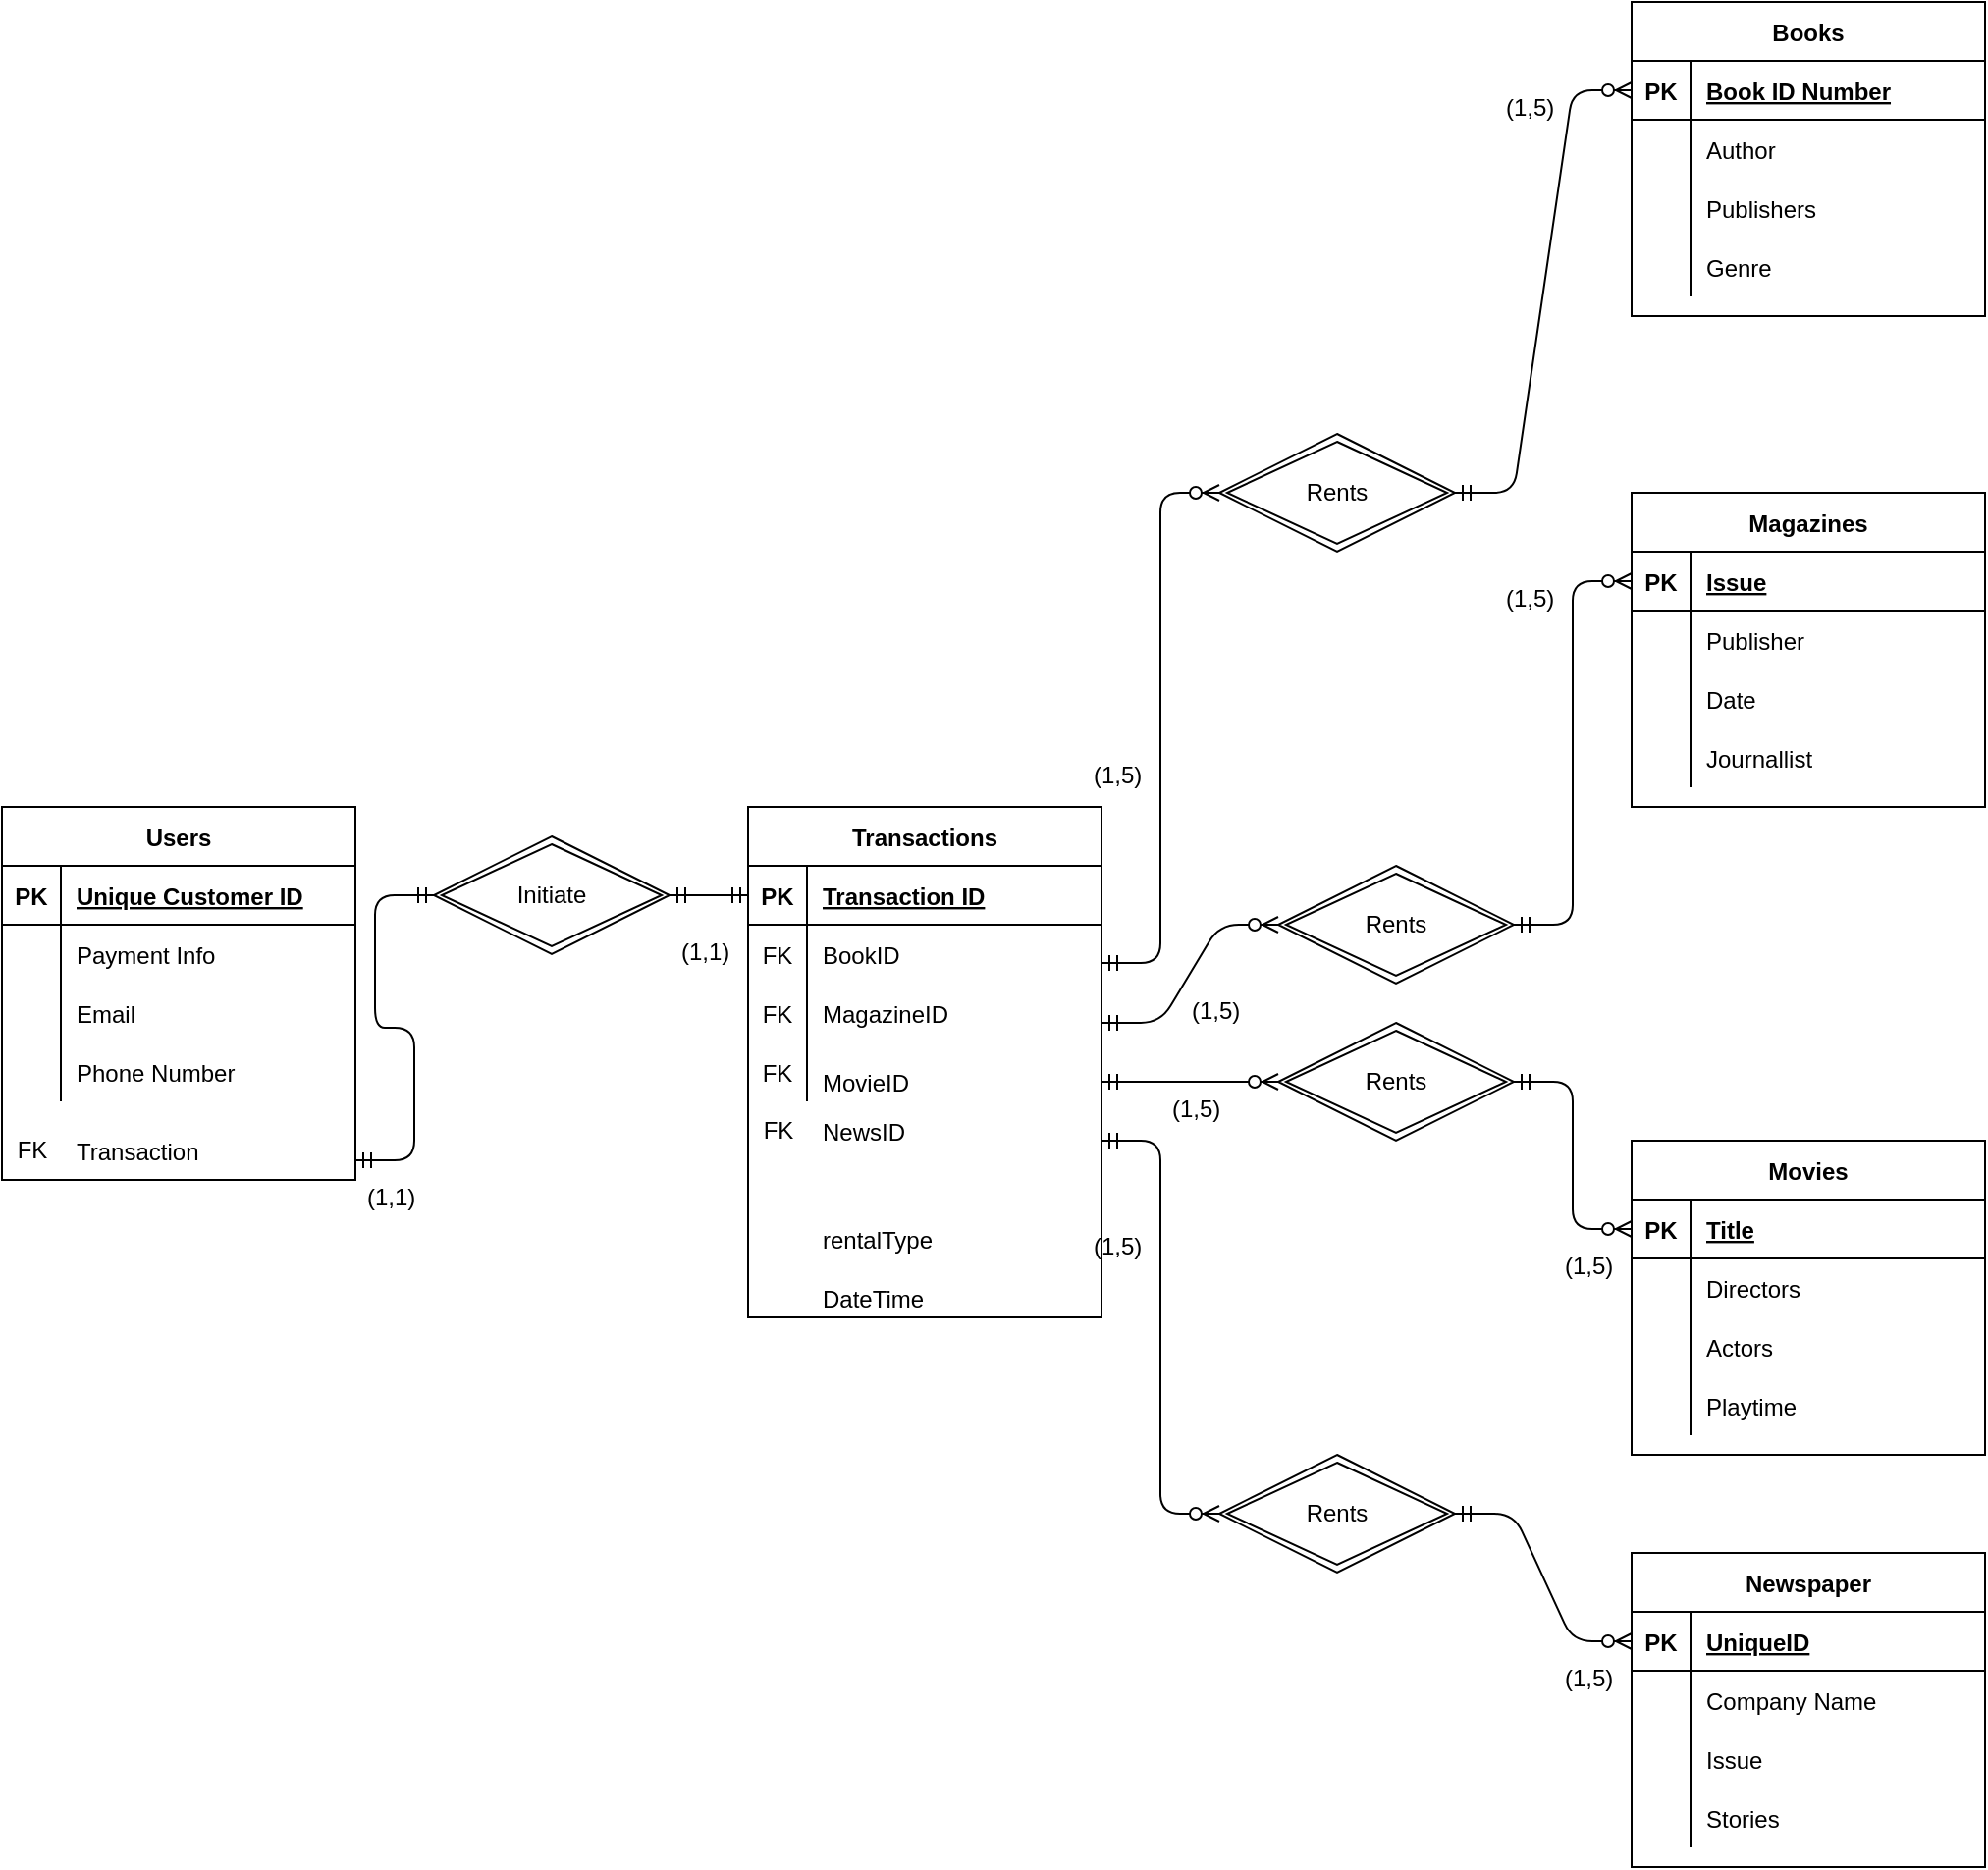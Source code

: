 <mxfile version="13.10.0" type="device"><diagram id="R2lEEEUBdFMjLlhIrx00" name="Page-1"><mxGraphModel dx="2059" dy="675" grid="1" gridSize="10" guides="1" tooltips="1" connect="1" arrows="1" fold="1" page="1" pageScale="1" pageWidth="850" pageHeight="1100" math="0" shadow="0" extFonts="Permanent Marker^https://fonts.googleapis.com/css?family=Permanent+Marker"><root><mxCell id="0"/><mxCell id="1" parent="0"/><mxCell id="LMN8gbbjRYNbSTz5AZTM-2" value="Users" style="shape=table;startSize=30;container=1;collapsible=1;childLayout=tableLayout;fixedRows=1;rowLines=0;fontStyle=1;align=center;resizeLast=1;" parent="1" vertex="1"><mxGeometry x="-70" y="520" width="180" height="190" as="geometry"/></mxCell><mxCell id="LMN8gbbjRYNbSTz5AZTM-3" value="" style="shape=partialRectangle;collapsible=0;dropTarget=0;pointerEvents=0;fillColor=none;top=0;left=0;bottom=1;right=0;points=[[0,0.5],[1,0.5]];portConstraint=eastwest;" parent="LMN8gbbjRYNbSTz5AZTM-2" vertex="1"><mxGeometry y="30" width="180" height="30" as="geometry"/></mxCell><mxCell id="LMN8gbbjRYNbSTz5AZTM-4" value="PK" style="shape=partialRectangle;connectable=0;fillColor=none;top=0;left=0;bottom=0;right=0;fontStyle=1;overflow=hidden;" parent="LMN8gbbjRYNbSTz5AZTM-3" vertex="1"><mxGeometry width="30" height="30" as="geometry"/></mxCell><mxCell id="LMN8gbbjRYNbSTz5AZTM-5" value="Unique Customer ID" style="shape=partialRectangle;connectable=0;fillColor=none;top=0;left=0;bottom=0;right=0;align=left;spacingLeft=6;fontStyle=5;overflow=hidden;" parent="LMN8gbbjRYNbSTz5AZTM-3" vertex="1"><mxGeometry x="30" width="150" height="30" as="geometry"/></mxCell><mxCell id="LMN8gbbjRYNbSTz5AZTM-6" value="" style="shape=partialRectangle;collapsible=0;dropTarget=0;pointerEvents=0;fillColor=none;top=0;left=0;bottom=0;right=0;points=[[0,0.5],[1,0.5]];portConstraint=eastwest;" parent="LMN8gbbjRYNbSTz5AZTM-2" vertex="1"><mxGeometry y="60" width="180" height="30" as="geometry"/></mxCell><mxCell id="LMN8gbbjRYNbSTz5AZTM-7" value="" style="shape=partialRectangle;connectable=0;fillColor=none;top=0;left=0;bottom=0;right=0;editable=1;overflow=hidden;" parent="LMN8gbbjRYNbSTz5AZTM-6" vertex="1"><mxGeometry width="30" height="30" as="geometry"/></mxCell><mxCell id="LMN8gbbjRYNbSTz5AZTM-8" value="Payment Info" style="shape=partialRectangle;connectable=0;fillColor=none;top=0;left=0;bottom=0;right=0;align=left;spacingLeft=6;overflow=hidden;" parent="LMN8gbbjRYNbSTz5AZTM-6" vertex="1"><mxGeometry x="30" width="150" height="30" as="geometry"/></mxCell><mxCell id="LMN8gbbjRYNbSTz5AZTM-9" value="" style="shape=partialRectangle;collapsible=0;dropTarget=0;pointerEvents=0;fillColor=none;top=0;left=0;bottom=0;right=0;points=[[0,0.5],[1,0.5]];portConstraint=eastwest;" parent="LMN8gbbjRYNbSTz5AZTM-2" vertex="1"><mxGeometry y="90" width="180" height="30" as="geometry"/></mxCell><mxCell id="LMN8gbbjRYNbSTz5AZTM-10" value="" style="shape=partialRectangle;connectable=0;fillColor=none;top=0;left=0;bottom=0;right=0;editable=1;overflow=hidden;" parent="LMN8gbbjRYNbSTz5AZTM-9" vertex="1"><mxGeometry width="30" height="30" as="geometry"/></mxCell><mxCell id="LMN8gbbjRYNbSTz5AZTM-11" value="Email" style="shape=partialRectangle;connectable=0;fillColor=none;top=0;left=0;bottom=0;right=0;align=left;spacingLeft=6;overflow=hidden;" parent="LMN8gbbjRYNbSTz5AZTM-9" vertex="1"><mxGeometry x="30" width="150" height="30" as="geometry"/></mxCell><mxCell id="LMN8gbbjRYNbSTz5AZTM-12" value="" style="shape=partialRectangle;collapsible=0;dropTarget=0;pointerEvents=0;fillColor=none;top=0;left=0;bottom=0;right=0;points=[[0,0.5],[1,0.5]];portConstraint=eastwest;" parent="LMN8gbbjRYNbSTz5AZTM-2" vertex="1"><mxGeometry y="120" width="180" height="30" as="geometry"/></mxCell><mxCell id="LMN8gbbjRYNbSTz5AZTM-13" value="" style="shape=partialRectangle;connectable=0;fillColor=none;top=0;left=0;bottom=0;right=0;editable=1;overflow=hidden;" parent="LMN8gbbjRYNbSTz5AZTM-12" vertex="1"><mxGeometry width="30" height="30" as="geometry"/></mxCell><mxCell id="LMN8gbbjRYNbSTz5AZTM-14" value="Phone Number" style="shape=partialRectangle;connectable=0;fillColor=none;top=0;left=0;bottom=0;right=0;align=left;spacingLeft=6;overflow=hidden;" parent="LMN8gbbjRYNbSTz5AZTM-12" vertex="1"><mxGeometry x="30" width="150" height="30" as="geometry"/></mxCell><mxCell id="LMN8gbbjRYNbSTz5AZTM-67" value="Transactions" style="shape=table;startSize=30;container=1;collapsible=1;childLayout=tableLayout;fixedRows=1;rowLines=0;fontStyle=1;align=center;resizeLast=1;" parent="1" vertex="1"><mxGeometry x="310" y="520" width="180" height="260" as="geometry"/></mxCell><mxCell id="LMN8gbbjRYNbSTz5AZTM-68" value="" style="shape=partialRectangle;collapsible=0;dropTarget=0;pointerEvents=0;fillColor=none;top=0;left=0;bottom=1;right=0;points=[[0,0.5],[1,0.5]];portConstraint=eastwest;" parent="LMN8gbbjRYNbSTz5AZTM-67" vertex="1"><mxGeometry y="30" width="180" height="30" as="geometry"/></mxCell><mxCell id="LMN8gbbjRYNbSTz5AZTM-69" value="PK" style="shape=partialRectangle;connectable=0;fillColor=none;top=0;left=0;bottom=0;right=0;fontStyle=1;overflow=hidden;" parent="LMN8gbbjRYNbSTz5AZTM-68" vertex="1"><mxGeometry width="30" height="30" as="geometry"/></mxCell><mxCell id="LMN8gbbjRYNbSTz5AZTM-70" value="Transaction ID" style="shape=partialRectangle;connectable=0;fillColor=none;top=0;left=0;bottom=0;right=0;align=left;spacingLeft=6;fontStyle=5;overflow=hidden;" parent="LMN8gbbjRYNbSTz5AZTM-68" vertex="1"><mxGeometry x="30" width="150" height="30" as="geometry"/></mxCell><mxCell id="LMN8gbbjRYNbSTz5AZTM-77" value="" style="shape=partialRectangle;collapsible=0;dropTarget=0;pointerEvents=0;fillColor=none;top=0;left=0;bottom=0;right=0;points=[[0,0.5],[1,0.5]];portConstraint=eastwest;" parent="LMN8gbbjRYNbSTz5AZTM-67" vertex="1"><mxGeometry y="60" width="180" height="30" as="geometry"/></mxCell><mxCell id="LMN8gbbjRYNbSTz5AZTM-78" value="FK" style="shape=partialRectangle;connectable=0;fillColor=none;top=0;left=0;bottom=0;right=0;editable=1;overflow=hidden;" parent="LMN8gbbjRYNbSTz5AZTM-77" vertex="1"><mxGeometry width="30" height="30" as="geometry"/></mxCell><mxCell id="LMN8gbbjRYNbSTz5AZTM-79" value="BookID" style="shape=partialRectangle;connectable=0;fillColor=none;top=0;left=0;bottom=0;right=0;align=left;spacingLeft=6;overflow=hidden;" parent="LMN8gbbjRYNbSTz5AZTM-77" vertex="1"><mxGeometry x="30" width="150" height="30" as="geometry"/></mxCell><mxCell id="LMN8gbbjRYNbSTz5AZTM-71" value="" style="shape=partialRectangle;collapsible=0;dropTarget=0;pointerEvents=0;fillColor=none;top=0;left=0;bottom=0;right=0;points=[[0,0.5],[1,0.5]];portConstraint=eastwest;" parent="LMN8gbbjRYNbSTz5AZTM-67" vertex="1"><mxGeometry y="90" width="180" height="30" as="geometry"/></mxCell><mxCell id="LMN8gbbjRYNbSTz5AZTM-72" value="FK" style="shape=partialRectangle;connectable=0;fillColor=none;top=0;left=0;bottom=0;right=0;editable=1;overflow=hidden;" parent="LMN8gbbjRYNbSTz5AZTM-71" vertex="1"><mxGeometry width="30" height="30" as="geometry"/></mxCell><mxCell id="LMN8gbbjRYNbSTz5AZTM-73" value="" style="shape=partialRectangle;connectable=0;fillColor=none;top=0;left=0;bottom=0;right=0;align=left;spacingLeft=6;overflow=hidden;" parent="LMN8gbbjRYNbSTz5AZTM-71" vertex="1"><mxGeometry x="30" width="150" height="30" as="geometry"/></mxCell><mxCell id="LMN8gbbjRYNbSTz5AZTM-74" value="" style="shape=partialRectangle;collapsible=0;dropTarget=0;pointerEvents=0;fillColor=none;top=0;left=0;bottom=0;right=0;points=[[0,0.5],[1,0.5]];portConstraint=eastwest;" parent="LMN8gbbjRYNbSTz5AZTM-67" vertex="1"><mxGeometry y="120" width="180" height="30" as="geometry"/></mxCell><mxCell id="LMN8gbbjRYNbSTz5AZTM-75" value="FK" style="shape=partialRectangle;connectable=0;fillColor=none;top=0;left=0;bottom=0;right=0;editable=1;overflow=hidden;" parent="LMN8gbbjRYNbSTz5AZTM-74" vertex="1"><mxGeometry width="30" height="30" as="geometry"/></mxCell><mxCell id="LMN8gbbjRYNbSTz5AZTM-76" value="" style="shape=partialRectangle;connectable=0;fillColor=none;top=0;left=0;bottom=0;right=0;align=left;spacingLeft=6;overflow=hidden;" parent="LMN8gbbjRYNbSTz5AZTM-74" vertex="1"><mxGeometry x="30" width="150" height="30" as="geometry"/></mxCell><mxCell id="LMN8gbbjRYNbSTz5AZTM-91" value="" style="edgeStyle=entityRelationEdgeStyle;fontSize=12;html=1;endArrow=ERzeroToMany;startArrow=ERmandOne;entryX=0;entryY=0.5;entryDx=0;entryDy=0;exitX=1;exitY=0.5;exitDx=0;exitDy=0;" parent="1" source="LMN8gbbjRYNbSTz5AZTM-96" target="LMN8gbbjRYNbSTz5AZTM-42" edge="1"><mxGeometry width="100" height="100" relative="1" as="geometry"><mxPoint x="490" y="599.5" as="sourcePoint"/><mxPoint x="540" y="599.5" as="targetPoint"/></mxGeometry></mxCell><mxCell id="LMN8gbbjRYNbSTz5AZTM-92" value="" style="edgeStyle=entityRelationEdgeStyle;fontSize=12;html=1;endArrow=ERzeroToMany;startArrow=ERmandOne;exitX=1;exitY=0.5;exitDx=0;exitDy=0;entryX=0;entryY=0.5;entryDx=0;entryDy=0;" parent="1" source="LMN8gbbjRYNbSTz5AZTM-98" target="LMN8gbbjRYNbSTz5AZTM-29" edge="1"><mxGeometry width="100" height="100" relative="1" as="geometry"><mxPoint x="490" y="630" as="sourcePoint"/><mxPoint x="550" y="630" as="targetPoint"/></mxGeometry></mxCell><mxCell id="LMN8gbbjRYNbSTz5AZTM-94" value="" style="edgeStyle=entityRelationEdgeStyle;fontSize=12;html=1;endArrow=ERzeroToMany;startArrow=ERmandOne;entryX=0;entryY=0.5;entryDx=0;entryDy=0;exitX=1;exitY=0.5;exitDx=0;exitDy=0;" parent="1" source="LMN8gbbjRYNbSTz5AZTM-102" target="LMN8gbbjRYNbSTz5AZTM-55" edge="1"><mxGeometry width="100" height="100" relative="1" as="geometry"><mxPoint x="490" y="690" as="sourcePoint"/><mxPoint x="540" y="690" as="targetPoint"/></mxGeometry></mxCell><mxCell id="LMN8gbbjRYNbSTz5AZTM-95" value="" style="edgeStyle=entityRelationEdgeStyle;fontSize=12;html=1;endArrow=ERzeroToMany;startArrow=ERmandOne;entryX=0;entryY=0.5;entryDx=0;entryDy=0;exitX=1;exitY=0.5;exitDx=0;exitDy=0;" parent="1" source="LMN8gbbjRYNbSTz5AZTM-100" target="LMN8gbbjRYNbSTz5AZTM-16" edge="1"><mxGeometry width="100" height="100" relative="1" as="geometry"><mxPoint x="490" y="660" as="sourcePoint"/><mxPoint x="540" y="660" as="targetPoint"/></mxGeometry></mxCell><mxCell id="LMN8gbbjRYNbSTz5AZTM-96" value="Rents&lt;span style=&quot;color: rgba(0 , 0 , 0 , 0) ; font-family: monospace ; font-size: 0px&quot;&gt;%3CmxGraphModel%3E%3Croot%3E%3CmxCell%20id%3D%220%22%2F%3E%3CmxCell%20id%3D%221%22%20parent%3D%220%22%2F%3E%3CmxCell%20id%3D%222%22%20value%3D%22Initiate%22%20style%3D%22shape%3Drhombus%3Bdouble%3D1%3Bperimeter%3DrhombusPerimeter%3BwhiteSpace%3Dwrap%3Bhtml%3D1%3Balign%3Dcenter%3B%22%20vertex%3D%221%22%20parent%3D%221%22%3E%3CmxGeometry%20x%3D%22160%22%20y%3D%22535%22%20width%3D%22120%22%20height%3D%2260%22%20as%3D%22geometry%22%2F%3E%3C%2FmxCell%3E%3C%2Froot%3E%3C%2FmxGraphModel%3E&lt;/span&gt;" style="shape=rhombus;double=1;perimeter=rhombusPerimeter;whiteSpace=wrap;html=1;align=center;" parent="1" vertex="1"><mxGeometry x="550" y="330" width="120" height="60" as="geometry"/></mxCell><mxCell id="LMN8gbbjRYNbSTz5AZTM-97" value="" style="edgeStyle=entityRelationEdgeStyle;fontSize=12;html=1;endArrow=ERzeroToMany;startArrow=ERmandOne;entryX=0;entryY=0.5;entryDx=0;entryDy=0;exitX=1;exitY=0.5;exitDx=0;exitDy=0;" parent="1" target="LMN8gbbjRYNbSTz5AZTM-96" edge="1"><mxGeometry width="100" height="100" relative="1" as="geometry"><mxPoint x="490" y="599.5" as="sourcePoint"/><mxPoint x="640" y="125" as="targetPoint"/></mxGeometry></mxCell><mxCell id="LMN8gbbjRYNbSTz5AZTM-98" value="Rents" style="shape=rhombus;double=1;perimeter=rhombusPerimeter;whiteSpace=wrap;html=1;align=center;" parent="1" vertex="1"><mxGeometry x="580" y="550" width="120" height="60" as="geometry"/></mxCell><mxCell id="LMN8gbbjRYNbSTz5AZTM-99" value="" style="edgeStyle=entityRelationEdgeStyle;fontSize=12;html=1;endArrow=ERzeroToMany;startArrow=ERmandOne;exitX=1;exitY=0.5;exitDx=0;exitDy=0;entryX=0;entryY=0.5;entryDx=0;entryDy=0;" parent="1" target="LMN8gbbjRYNbSTz5AZTM-98" edge="1"><mxGeometry width="100" height="100" relative="1" as="geometry"><mxPoint x="490" y="630" as="sourcePoint"/><mxPoint x="650" y="405" as="targetPoint"/></mxGeometry></mxCell><mxCell id="LMN8gbbjRYNbSTz5AZTM-100" value="Rents" style="shape=rhombus;double=1;perimeter=rhombusPerimeter;whiteSpace=wrap;html=1;align=center;" parent="1" vertex="1"><mxGeometry x="580" y="630" width="120" height="60" as="geometry"/></mxCell><mxCell id="LMN8gbbjRYNbSTz5AZTM-101" value="" style="edgeStyle=entityRelationEdgeStyle;fontSize=12;html=1;endArrow=ERzeroToMany;startArrow=ERmandOne;entryX=0;entryY=0.5;entryDx=0;entryDy=0;exitX=1;exitY=0.5;exitDx=0;exitDy=0;" parent="1" target="LMN8gbbjRYNbSTz5AZTM-100" edge="1"><mxGeometry width="100" height="100" relative="1" as="geometry"><mxPoint x="490" y="660" as="sourcePoint"/><mxPoint x="750" y="715" as="targetPoint"/></mxGeometry></mxCell><mxCell id="LMN8gbbjRYNbSTz5AZTM-102" value="Rents" style="shape=rhombus;double=1;perimeter=rhombusPerimeter;whiteSpace=wrap;html=1;align=center;" parent="1" vertex="1"><mxGeometry x="550" y="850" width="120" height="60" as="geometry"/></mxCell><mxCell id="LMN8gbbjRYNbSTz5AZTM-103" value="" style="edgeStyle=entityRelationEdgeStyle;fontSize=12;html=1;endArrow=ERzeroToMany;startArrow=ERmandOne;entryX=0;entryY=0.5;entryDx=0;entryDy=0;exitX=1;exitY=0.5;exitDx=0;exitDy=0;" parent="1" target="LMN8gbbjRYNbSTz5AZTM-102" edge="1"><mxGeometry width="100" height="100" relative="1" as="geometry"><mxPoint x="490" y="690" as="sourcePoint"/><mxPoint x="750" y="945" as="targetPoint"/></mxGeometry></mxCell><mxCell id="LMN8gbbjRYNbSTz5AZTM-41" value="Books" style="shape=table;startSize=30;container=1;collapsible=1;childLayout=tableLayout;fixedRows=1;rowLines=0;fontStyle=1;align=center;resizeLast=1;" parent="1" vertex="1"><mxGeometry x="760" y="110" width="180" height="160" as="geometry"/></mxCell><mxCell id="LMN8gbbjRYNbSTz5AZTM-42" value="" style="shape=partialRectangle;collapsible=0;dropTarget=0;pointerEvents=0;fillColor=none;top=0;left=0;bottom=1;right=0;points=[[0,0.5],[1,0.5]];portConstraint=eastwest;" parent="LMN8gbbjRYNbSTz5AZTM-41" vertex="1"><mxGeometry y="30" width="180" height="30" as="geometry"/></mxCell><mxCell id="LMN8gbbjRYNbSTz5AZTM-43" value="PK" style="shape=partialRectangle;connectable=0;fillColor=none;top=0;left=0;bottom=0;right=0;fontStyle=1;overflow=hidden;" parent="LMN8gbbjRYNbSTz5AZTM-42" vertex="1"><mxGeometry width="30" height="30" as="geometry"/></mxCell><mxCell id="LMN8gbbjRYNbSTz5AZTM-44" value="Book ID Number" style="shape=partialRectangle;connectable=0;fillColor=none;top=0;left=0;bottom=0;right=0;align=left;spacingLeft=6;fontStyle=5;overflow=hidden;" parent="LMN8gbbjRYNbSTz5AZTM-42" vertex="1"><mxGeometry x="30" width="150" height="30" as="geometry"/></mxCell><mxCell id="LMN8gbbjRYNbSTz5AZTM-45" value="" style="shape=partialRectangle;collapsible=0;dropTarget=0;pointerEvents=0;fillColor=none;top=0;left=0;bottom=0;right=0;points=[[0,0.5],[1,0.5]];portConstraint=eastwest;" parent="LMN8gbbjRYNbSTz5AZTM-41" vertex="1"><mxGeometry y="60" width="180" height="30" as="geometry"/></mxCell><mxCell id="LMN8gbbjRYNbSTz5AZTM-46" value="" style="shape=partialRectangle;connectable=0;fillColor=none;top=0;left=0;bottom=0;right=0;editable=1;overflow=hidden;" parent="LMN8gbbjRYNbSTz5AZTM-45" vertex="1"><mxGeometry width="30" height="30" as="geometry"/></mxCell><mxCell id="LMN8gbbjRYNbSTz5AZTM-47" value="Author" style="shape=partialRectangle;connectable=0;fillColor=none;top=0;left=0;bottom=0;right=0;align=left;spacingLeft=6;overflow=hidden;" parent="LMN8gbbjRYNbSTz5AZTM-45" vertex="1"><mxGeometry x="30" width="150" height="30" as="geometry"/></mxCell><mxCell id="LMN8gbbjRYNbSTz5AZTM-48" value="" style="shape=partialRectangle;collapsible=0;dropTarget=0;pointerEvents=0;fillColor=none;top=0;left=0;bottom=0;right=0;points=[[0,0.5],[1,0.5]];portConstraint=eastwest;" parent="LMN8gbbjRYNbSTz5AZTM-41" vertex="1"><mxGeometry y="90" width="180" height="30" as="geometry"/></mxCell><mxCell id="LMN8gbbjRYNbSTz5AZTM-49" value="" style="shape=partialRectangle;connectable=0;fillColor=none;top=0;left=0;bottom=0;right=0;editable=1;overflow=hidden;" parent="LMN8gbbjRYNbSTz5AZTM-48" vertex="1"><mxGeometry width="30" height="30" as="geometry"/></mxCell><mxCell id="LMN8gbbjRYNbSTz5AZTM-50" value="Publishers" style="shape=partialRectangle;connectable=0;fillColor=none;top=0;left=0;bottom=0;right=0;align=left;spacingLeft=6;overflow=hidden;" parent="LMN8gbbjRYNbSTz5AZTM-48" vertex="1"><mxGeometry x="30" width="150" height="30" as="geometry"/></mxCell><mxCell id="LMN8gbbjRYNbSTz5AZTM-51" value="" style="shape=partialRectangle;collapsible=0;dropTarget=0;pointerEvents=0;fillColor=none;top=0;left=0;bottom=0;right=0;points=[[0,0.5],[1,0.5]];portConstraint=eastwest;" parent="LMN8gbbjRYNbSTz5AZTM-41" vertex="1"><mxGeometry y="120" width="180" height="30" as="geometry"/></mxCell><mxCell id="LMN8gbbjRYNbSTz5AZTM-52" value="" style="shape=partialRectangle;connectable=0;fillColor=none;top=0;left=0;bottom=0;right=0;editable=1;overflow=hidden;" parent="LMN8gbbjRYNbSTz5AZTM-51" vertex="1"><mxGeometry width="30" height="30" as="geometry"/></mxCell><mxCell id="LMN8gbbjRYNbSTz5AZTM-53" value="Genre" style="shape=partialRectangle;connectable=0;fillColor=none;top=0;left=0;bottom=0;right=0;align=left;spacingLeft=6;overflow=hidden;" parent="LMN8gbbjRYNbSTz5AZTM-51" vertex="1"><mxGeometry x="30" width="150" height="30" as="geometry"/></mxCell><mxCell id="LMN8gbbjRYNbSTz5AZTM-28" value="Magazines" style="shape=table;startSize=30;container=1;collapsible=1;childLayout=tableLayout;fixedRows=1;rowLines=0;fontStyle=1;align=center;resizeLast=1;" parent="1" vertex="1"><mxGeometry x="760" y="360" width="180" height="160" as="geometry"/></mxCell><mxCell id="LMN8gbbjRYNbSTz5AZTM-29" value="" style="shape=partialRectangle;collapsible=0;dropTarget=0;pointerEvents=0;fillColor=none;top=0;left=0;bottom=1;right=0;points=[[0,0.5],[1,0.5]];portConstraint=eastwest;" parent="LMN8gbbjRYNbSTz5AZTM-28" vertex="1"><mxGeometry y="30" width="180" height="30" as="geometry"/></mxCell><mxCell id="LMN8gbbjRYNbSTz5AZTM-30" value="PK" style="shape=partialRectangle;connectable=0;fillColor=none;top=0;left=0;bottom=0;right=0;fontStyle=1;overflow=hidden;" parent="LMN8gbbjRYNbSTz5AZTM-29" vertex="1"><mxGeometry width="30" height="30" as="geometry"/></mxCell><mxCell id="LMN8gbbjRYNbSTz5AZTM-31" value="Issue" style="shape=partialRectangle;connectable=0;fillColor=none;top=0;left=0;bottom=0;right=0;align=left;spacingLeft=6;fontStyle=5;overflow=hidden;" parent="LMN8gbbjRYNbSTz5AZTM-29" vertex="1"><mxGeometry x="30" width="150" height="30" as="geometry"/></mxCell><mxCell id="LMN8gbbjRYNbSTz5AZTM-32" value="" style="shape=partialRectangle;collapsible=0;dropTarget=0;pointerEvents=0;fillColor=none;top=0;left=0;bottom=0;right=0;points=[[0,0.5],[1,0.5]];portConstraint=eastwest;" parent="LMN8gbbjRYNbSTz5AZTM-28" vertex="1"><mxGeometry y="60" width="180" height="30" as="geometry"/></mxCell><mxCell id="LMN8gbbjRYNbSTz5AZTM-33" value="" style="shape=partialRectangle;connectable=0;fillColor=none;top=0;left=0;bottom=0;right=0;editable=1;overflow=hidden;" parent="LMN8gbbjRYNbSTz5AZTM-32" vertex="1"><mxGeometry width="30" height="30" as="geometry"/></mxCell><mxCell id="LMN8gbbjRYNbSTz5AZTM-34" value="Publisher" style="shape=partialRectangle;connectable=0;fillColor=none;top=0;left=0;bottom=0;right=0;align=left;spacingLeft=6;overflow=hidden;" parent="LMN8gbbjRYNbSTz5AZTM-32" vertex="1"><mxGeometry x="30" width="150" height="30" as="geometry"/></mxCell><mxCell id="LMN8gbbjRYNbSTz5AZTM-35" value="" style="shape=partialRectangle;collapsible=0;dropTarget=0;pointerEvents=0;fillColor=none;top=0;left=0;bottom=0;right=0;points=[[0,0.5],[1,0.5]];portConstraint=eastwest;" parent="LMN8gbbjRYNbSTz5AZTM-28" vertex="1"><mxGeometry y="90" width="180" height="30" as="geometry"/></mxCell><mxCell id="LMN8gbbjRYNbSTz5AZTM-36" value="" style="shape=partialRectangle;connectable=0;fillColor=none;top=0;left=0;bottom=0;right=0;editable=1;overflow=hidden;" parent="LMN8gbbjRYNbSTz5AZTM-35" vertex="1"><mxGeometry width="30" height="30" as="geometry"/></mxCell><mxCell id="LMN8gbbjRYNbSTz5AZTM-37" value="Date" style="shape=partialRectangle;connectable=0;fillColor=none;top=0;left=0;bottom=0;right=0;align=left;spacingLeft=6;overflow=hidden;" parent="LMN8gbbjRYNbSTz5AZTM-35" vertex="1"><mxGeometry x="30" width="150" height="30" as="geometry"/></mxCell><mxCell id="LMN8gbbjRYNbSTz5AZTM-38" value="" style="shape=partialRectangle;collapsible=0;dropTarget=0;pointerEvents=0;fillColor=none;top=0;left=0;bottom=0;right=0;points=[[0,0.5],[1,0.5]];portConstraint=eastwest;" parent="LMN8gbbjRYNbSTz5AZTM-28" vertex="1"><mxGeometry y="120" width="180" height="30" as="geometry"/></mxCell><mxCell id="LMN8gbbjRYNbSTz5AZTM-39" value="" style="shape=partialRectangle;connectable=0;fillColor=none;top=0;left=0;bottom=0;right=0;editable=1;overflow=hidden;" parent="LMN8gbbjRYNbSTz5AZTM-38" vertex="1"><mxGeometry width="30" height="30" as="geometry"/></mxCell><mxCell id="LMN8gbbjRYNbSTz5AZTM-40" value="Journallist" style="shape=partialRectangle;connectable=0;fillColor=none;top=0;left=0;bottom=0;right=0;align=left;spacingLeft=6;overflow=hidden;" parent="LMN8gbbjRYNbSTz5AZTM-38" vertex="1"><mxGeometry x="30" width="150" height="30" as="geometry"/></mxCell><mxCell id="LMN8gbbjRYNbSTz5AZTM-15" value="Movies" style="shape=table;startSize=30;container=1;collapsible=1;childLayout=tableLayout;fixedRows=1;rowLines=0;fontStyle=1;align=center;resizeLast=1;" parent="1" vertex="1"><mxGeometry x="760" y="690" width="180" height="160" as="geometry"/></mxCell><mxCell id="LMN8gbbjRYNbSTz5AZTM-16" value="" style="shape=partialRectangle;collapsible=0;dropTarget=0;pointerEvents=0;fillColor=none;top=0;left=0;bottom=1;right=0;points=[[0,0.5],[1,0.5]];portConstraint=eastwest;" parent="LMN8gbbjRYNbSTz5AZTM-15" vertex="1"><mxGeometry y="30" width="180" height="30" as="geometry"/></mxCell><mxCell id="LMN8gbbjRYNbSTz5AZTM-17" value="PK" style="shape=partialRectangle;connectable=0;fillColor=none;top=0;left=0;bottom=0;right=0;fontStyle=1;overflow=hidden;" parent="LMN8gbbjRYNbSTz5AZTM-16" vertex="1"><mxGeometry width="30" height="30" as="geometry"/></mxCell><mxCell id="LMN8gbbjRYNbSTz5AZTM-18" value="Title" style="shape=partialRectangle;connectable=0;fillColor=none;top=0;left=0;bottom=0;right=0;align=left;spacingLeft=6;fontStyle=5;overflow=hidden;" parent="LMN8gbbjRYNbSTz5AZTM-16" vertex="1"><mxGeometry x="30" width="150" height="30" as="geometry"/></mxCell><mxCell id="LMN8gbbjRYNbSTz5AZTM-19" value="" style="shape=partialRectangle;collapsible=0;dropTarget=0;pointerEvents=0;fillColor=none;top=0;left=0;bottom=0;right=0;points=[[0,0.5],[1,0.5]];portConstraint=eastwest;" parent="LMN8gbbjRYNbSTz5AZTM-15" vertex="1"><mxGeometry y="60" width="180" height="30" as="geometry"/></mxCell><mxCell id="LMN8gbbjRYNbSTz5AZTM-20" value="" style="shape=partialRectangle;connectable=0;fillColor=none;top=0;left=0;bottom=0;right=0;editable=1;overflow=hidden;" parent="LMN8gbbjRYNbSTz5AZTM-19" vertex="1"><mxGeometry width="30" height="30" as="geometry"/></mxCell><mxCell id="LMN8gbbjRYNbSTz5AZTM-21" value="Directors" style="shape=partialRectangle;connectable=0;fillColor=none;top=0;left=0;bottom=0;right=0;align=left;spacingLeft=6;overflow=hidden;" parent="LMN8gbbjRYNbSTz5AZTM-19" vertex="1"><mxGeometry x="30" width="150" height="30" as="geometry"/></mxCell><mxCell id="LMN8gbbjRYNbSTz5AZTM-22" value="" style="shape=partialRectangle;collapsible=0;dropTarget=0;pointerEvents=0;fillColor=none;top=0;left=0;bottom=0;right=0;points=[[0,0.5],[1,0.5]];portConstraint=eastwest;" parent="LMN8gbbjRYNbSTz5AZTM-15" vertex="1"><mxGeometry y="90" width="180" height="30" as="geometry"/></mxCell><mxCell id="LMN8gbbjRYNbSTz5AZTM-23" value="" style="shape=partialRectangle;connectable=0;fillColor=none;top=0;left=0;bottom=0;right=0;editable=1;overflow=hidden;" parent="LMN8gbbjRYNbSTz5AZTM-22" vertex="1"><mxGeometry width="30" height="30" as="geometry"/></mxCell><mxCell id="LMN8gbbjRYNbSTz5AZTM-24" value="Actors" style="shape=partialRectangle;connectable=0;fillColor=none;top=0;left=0;bottom=0;right=0;align=left;spacingLeft=6;overflow=hidden;" parent="LMN8gbbjRYNbSTz5AZTM-22" vertex="1"><mxGeometry x="30" width="150" height="30" as="geometry"/></mxCell><mxCell id="LMN8gbbjRYNbSTz5AZTM-25" value="" style="shape=partialRectangle;collapsible=0;dropTarget=0;pointerEvents=0;fillColor=none;top=0;left=0;bottom=0;right=0;points=[[0,0.5],[1,0.5]];portConstraint=eastwest;" parent="LMN8gbbjRYNbSTz5AZTM-15" vertex="1"><mxGeometry y="120" width="180" height="30" as="geometry"/></mxCell><mxCell id="LMN8gbbjRYNbSTz5AZTM-26" value="" style="shape=partialRectangle;connectable=0;fillColor=none;top=0;left=0;bottom=0;right=0;editable=1;overflow=hidden;" parent="LMN8gbbjRYNbSTz5AZTM-25" vertex="1"><mxGeometry width="30" height="30" as="geometry"/></mxCell><mxCell id="LMN8gbbjRYNbSTz5AZTM-27" value="Playtime" style="shape=partialRectangle;connectable=0;fillColor=none;top=0;left=0;bottom=0;right=0;align=left;spacingLeft=6;overflow=hidden;" parent="LMN8gbbjRYNbSTz5AZTM-25" vertex="1"><mxGeometry x="30" width="150" height="30" as="geometry"/></mxCell><mxCell id="LMN8gbbjRYNbSTz5AZTM-54" value="Newspaper" style="shape=table;startSize=30;container=1;collapsible=1;childLayout=tableLayout;fixedRows=1;rowLines=0;fontStyle=1;align=center;resizeLast=1;" parent="1" vertex="1"><mxGeometry x="760" y="900" width="180" height="160" as="geometry"/></mxCell><mxCell id="LMN8gbbjRYNbSTz5AZTM-55" value="" style="shape=partialRectangle;collapsible=0;dropTarget=0;pointerEvents=0;fillColor=none;top=0;left=0;bottom=1;right=0;points=[[0,0.5],[1,0.5]];portConstraint=eastwest;" parent="LMN8gbbjRYNbSTz5AZTM-54" vertex="1"><mxGeometry y="30" width="180" height="30" as="geometry"/></mxCell><mxCell id="LMN8gbbjRYNbSTz5AZTM-56" value="PK" style="shape=partialRectangle;connectable=0;fillColor=none;top=0;left=0;bottom=0;right=0;fontStyle=1;overflow=hidden;" parent="LMN8gbbjRYNbSTz5AZTM-55" vertex="1"><mxGeometry width="30" height="30" as="geometry"/></mxCell><mxCell id="LMN8gbbjRYNbSTz5AZTM-57" value="UniqueID" style="shape=partialRectangle;connectable=0;fillColor=none;top=0;left=0;bottom=0;right=0;align=left;spacingLeft=6;fontStyle=5;overflow=hidden;" parent="LMN8gbbjRYNbSTz5AZTM-55" vertex="1"><mxGeometry x="30" width="150" height="30" as="geometry"/></mxCell><mxCell id="LMN8gbbjRYNbSTz5AZTM-58" value="" style="shape=partialRectangle;collapsible=0;dropTarget=0;pointerEvents=0;fillColor=none;top=0;left=0;bottom=0;right=0;points=[[0,0.5],[1,0.5]];portConstraint=eastwest;" parent="LMN8gbbjRYNbSTz5AZTM-54" vertex="1"><mxGeometry y="60" width="180" height="30" as="geometry"/></mxCell><mxCell id="LMN8gbbjRYNbSTz5AZTM-59" value="" style="shape=partialRectangle;connectable=0;fillColor=none;top=0;left=0;bottom=0;right=0;editable=1;overflow=hidden;" parent="LMN8gbbjRYNbSTz5AZTM-58" vertex="1"><mxGeometry width="30" height="30" as="geometry"/></mxCell><mxCell id="LMN8gbbjRYNbSTz5AZTM-60" value="Company Name" style="shape=partialRectangle;connectable=0;fillColor=none;top=0;left=0;bottom=0;right=0;align=left;spacingLeft=6;overflow=hidden;" parent="LMN8gbbjRYNbSTz5AZTM-58" vertex="1"><mxGeometry x="30" width="150" height="30" as="geometry"/></mxCell><mxCell id="LMN8gbbjRYNbSTz5AZTM-61" value="" style="shape=partialRectangle;collapsible=0;dropTarget=0;pointerEvents=0;fillColor=none;top=0;left=0;bottom=0;right=0;points=[[0,0.5],[1,0.5]];portConstraint=eastwest;" parent="LMN8gbbjRYNbSTz5AZTM-54" vertex="1"><mxGeometry y="90" width="180" height="30" as="geometry"/></mxCell><mxCell id="LMN8gbbjRYNbSTz5AZTM-62" value="" style="shape=partialRectangle;connectable=0;fillColor=none;top=0;left=0;bottom=0;right=0;editable=1;overflow=hidden;" parent="LMN8gbbjRYNbSTz5AZTM-61" vertex="1"><mxGeometry width="30" height="30" as="geometry"/></mxCell><mxCell id="LMN8gbbjRYNbSTz5AZTM-63" value="Issue" style="shape=partialRectangle;connectable=0;fillColor=none;top=0;left=0;bottom=0;right=0;align=left;spacingLeft=6;overflow=hidden;" parent="LMN8gbbjRYNbSTz5AZTM-61" vertex="1"><mxGeometry x="30" width="150" height="30" as="geometry"/></mxCell><mxCell id="LMN8gbbjRYNbSTz5AZTM-64" value="" style="shape=partialRectangle;collapsible=0;dropTarget=0;pointerEvents=0;fillColor=none;top=0;left=0;bottom=0;right=0;points=[[0,0.5],[1,0.5]];portConstraint=eastwest;" parent="LMN8gbbjRYNbSTz5AZTM-54" vertex="1"><mxGeometry y="120" width="180" height="30" as="geometry"/></mxCell><mxCell id="LMN8gbbjRYNbSTz5AZTM-65" value="" style="shape=partialRectangle;connectable=0;fillColor=none;top=0;left=0;bottom=0;right=0;editable=1;overflow=hidden;" parent="LMN8gbbjRYNbSTz5AZTM-64" vertex="1"><mxGeometry width="30" height="30" as="geometry"/></mxCell><mxCell id="LMN8gbbjRYNbSTz5AZTM-66" value="Stories" style="shape=partialRectangle;connectable=0;fillColor=none;top=0;left=0;bottom=0;right=0;align=left;spacingLeft=6;overflow=hidden;" parent="LMN8gbbjRYNbSTz5AZTM-64" vertex="1"><mxGeometry x="30" width="150" height="30" as="geometry"/></mxCell><mxCell id="LMN8gbbjRYNbSTz5AZTM-105" value="" style="edgeStyle=entityRelationEdgeStyle;fontSize=12;html=1;endArrow=ERmandOne;startArrow=ERmandOne;entryX=0;entryY=0.5;entryDx=0;entryDy=0;exitX=1;exitY=0.5;exitDx=0;exitDy=0;" parent="1" source="LMN8gbbjRYNbSTz5AZTM-88" target="LMN8gbbjRYNbSTz5AZTM-68" edge="1"><mxGeometry width="100" height="100" relative="1" as="geometry"><mxPoint x="110" y="570" as="sourcePoint"/><mxPoint x="210" y="470" as="targetPoint"/></mxGeometry></mxCell><mxCell id="LMN8gbbjRYNbSTz5AZTM-88" value="Initiate" style="shape=rhombus;double=1;perimeter=rhombusPerimeter;whiteSpace=wrap;html=1;align=center;" parent="1" vertex="1"><mxGeometry x="150" y="535" width="120" height="60" as="geometry"/></mxCell><mxCell id="LMN8gbbjRYNbSTz5AZTM-107" value="" style="edgeStyle=entityRelationEdgeStyle;fontSize=12;html=1;endArrow=ERmandOne;startArrow=ERmandOne;entryX=0;entryY=0.5;entryDx=0;entryDy=0;" parent="1" target="LMN8gbbjRYNbSTz5AZTM-88" edge="1"><mxGeometry width="100" height="100" relative="1" as="geometry"><mxPoint x="110" y="700" as="sourcePoint"/><mxPoint x="310" y="565" as="targetPoint"/></mxGeometry></mxCell><mxCell id="LMN8gbbjRYNbSTz5AZTM-108" value="(1,1)" style="text;strokeColor=none;fillColor=none;spacingLeft=4;spacingRight=4;overflow=hidden;rotatable=0;points=[[0,0.5],[1,0.5]];portConstraint=eastwest;fontSize=12;" parent="1" vertex="1"><mxGeometry x="110" y="705" width="40" height="30" as="geometry"/></mxCell><mxCell id="LMN8gbbjRYNbSTz5AZTM-109" value="(1,1)" style="text;strokeColor=none;fillColor=none;spacingLeft=4;spacingRight=4;overflow=hidden;rotatable=0;points=[[0,0.5],[1,0.5]];portConstraint=eastwest;fontSize=12;" parent="1" vertex="1"><mxGeometry x="270" y="580" width="40" height="30" as="geometry"/></mxCell><mxCell id="LMN8gbbjRYNbSTz5AZTM-110" value="(1,5)" style="text;strokeColor=none;fillColor=none;spacingLeft=4;spacingRight=4;overflow=hidden;rotatable=0;points=[[0,0.5],[1,0.5]];portConstraint=eastwest;fontSize=12;" parent="1" vertex="1"><mxGeometry x="480" y="490" width="40" height="30" as="geometry"/></mxCell><mxCell id="LMN8gbbjRYNbSTz5AZTM-112" value="(1,5)" style="text;strokeColor=none;fillColor=none;spacingLeft=4;spacingRight=4;overflow=hidden;rotatable=0;points=[[0,0.5],[1,0.5]];portConstraint=eastwest;fontSize=12;" parent="1" vertex="1"><mxGeometry x="690" y="150" width="40" height="30" as="geometry"/></mxCell><mxCell id="LMN8gbbjRYNbSTz5AZTM-113" value="(1,5)" style="text;strokeColor=none;fillColor=none;spacingLeft=4;spacingRight=4;overflow=hidden;rotatable=0;points=[[0,0.5],[1,0.5]];portConstraint=eastwest;fontSize=12;" parent="1" vertex="1"><mxGeometry x="530" y="610" width="40" height="30" as="geometry"/></mxCell><mxCell id="LMN8gbbjRYNbSTz5AZTM-114" value="(1,5)" style="text;strokeColor=none;fillColor=none;spacingLeft=4;spacingRight=4;overflow=hidden;rotatable=0;points=[[0,0.5],[1,0.5]];portConstraint=eastwest;fontSize=12;" parent="1" vertex="1"><mxGeometry x="520" y="660" width="40" height="30" as="geometry"/></mxCell><mxCell id="LMN8gbbjRYNbSTz5AZTM-115" value="(1,5)" style="text;strokeColor=none;fillColor=none;spacingLeft=4;spacingRight=4;overflow=hidden;rotatable=0;points=[[0,0.5],[1,0.5]];portConstraint=eastwest;fontSize=12;" parent="1" vertex="1"><mxGeometry x="480" y="730" width="40" height="30" as="geometry"/></mxCell><mxCell id="LMN8gbbjRYNbSTz5AZTM-116" value="(1,5)" style="text;strokeColor=none;fillColor=none;spacingLeft=4;spacingRight=4;overflow=hidden;rotatable=0;points=[[0,0.5],[1,0.5]];portConstraint=eastwest;fontSize=12;" parent="1" vertex="1"><mxGeometry x="690" y="400" width="40" height="30" as="geometry"/></mxCell><mxCell id="LMN8gbbjRYNbSTz5AZTM-117" value="(1,5)" style="text;strokeColor=none;fillColor=none;spacingLeft=4;spacingRight=4;overflow=hidden;rotatable=0;points=[[0,0.5],[1,0.5]];portConstraint=eastwest;fontSize=12;" parent="1" vertex="1"><mxGeometry x="720" y="740" width="40" height="30" as="geometry"/></mxCell><mxCell id="LMN8gbbjRYNbSTz5AZTM-118" value="(1,5)" style="text;strokeColor=none;fillColor=none;spacingLeft=4;spacingRight=4;overflow=hidden;rotatable=0;points=[[0,0.5],[1,0.5]];portConstraint=eastwest;fontSize=12;" parent="1" vertex="1"><mxGeometry x="720" y="950" width="40" height="30" as="geometry"/></mxCell><mxCell id="LMN8gbbjRYNbSTz5AZTM-120" value="Transaction" style="shape=partialRectangle;connectable=0;fillColor=none;top=0;left=0;bottom=0;right=0;align=left;spacingLeft=6;overflow=hidden;" parent="1" vertex="1"><mxGeometry x="-40" y="680" width="150" height="30" as="geometry"/></mxCell><mxCell id="LMN8gbbjRYNbSTz5AZTM-121" value="FK" style="text;html=1;align=center;verticalAlign=middle;resizable=0;points=[];autosize=1;" parent="1" vertex="1"><mxGeometry x="-70" y="685" width="30" height="20" as="geometry"/></mxCell><mxCell id="jvRob6MIDUqAE9MJsvAk-2" value="NewsID" style="shape=partialRectangle;connectable=0;fillColor=none;top=0;left=0;bottom=0;right=0;align=left;spacingLeft=6;overflow=hidden;" vertex="1" parent="1"><mxGeometry x="340" y="670" width="150" height="30" as="geometry"/></mxCell><mxCell id="jvRob6MIDUqAE9MJsvAk-3" value="FK" style="text;html=1;align=center;verticalAlign=middle;resizable=0;points=[];autosize=1;" vertex="1" parent="1"><mxGeometry x="310" y="675" width="30" height="20" as="geometry"/></mxCell><mxCell id="jvRob6MIDUqAE9MJsvAk-4" value="MovieID" style="shape=partialRectangle;connectable=0;fillColor=none;top=0;left=0;bottom=0;right=0;align=left;spacingLeft=6;overflow=hidden;" vertex="1" parent="1"><mxGeometry x="340" y="645" width="150" height="30" as="geometry"/></mxCell><mxCell id="jvRob6MIDUqAE9MJsvAk-8" value="DateTime" style="shape=partialRectangle;connectable=0;fillColor=none;top=0;left=0;bottom=0;right=0;align=left;spacingLeft=6;overflow=hidden;" vertex="1" parent="1"><mxGeometry x="340" y="755" width="150" height="30" as="geometry"/></mxCell><mxCell id="jvRob6MIDUqAE9MJsvAk-9" value="rentalType" style="shape=partialRectangle;connectable=0;fillColor=none;top=0;left=0;bottom=0;right=0;align=left;spacingLeft=6;overflow=hidden;" vertex="1" parent="1"><mxGeometry x="340" y="725" width="150" height="30" as="geometry"/></mxCell><mxCell id="jvRob6MIDUqAE9MJsvAk-10" value="MagazineID" style="shape=partialRectangle;connectable=0;fillColor=none;top=0;left=0;bottom=0;right=0;align=left;spacingLeft=6;overflow=hidden;" vertex="1" parent="1"><mxGeometry x="340" y="610" width="150" height="30" as="geometry"/></mxCell></root></mxGraphModel></diagram></mxfile>